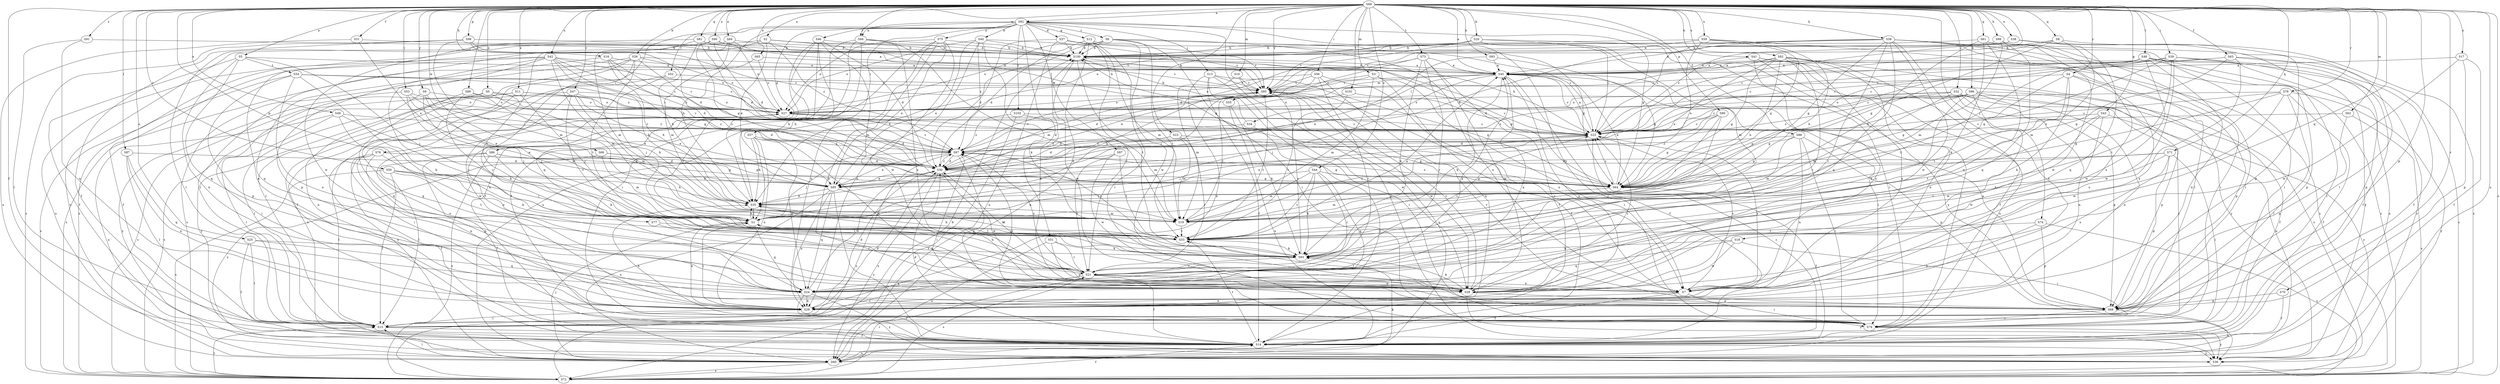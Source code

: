 strict digraph  {
S69;
S92;
S5;
S45;
S26;
S83;
S96;
S20;
S40;
S100;
S32;
S50;
S47;
S22;
S37;
S51;
S30;
S84;
S65;
S38;
S85;
S63;
S88;
S31;
S14;
S43;
S86;
S12;
S64;
S41;
S58;
S16;
S99;
S35;
S39;
S89;
S53;
S56;
S76;
S57;
S79;
S74;
S13;
S1;
S23;
S93;
S48;
S87;
S34;
S15;
S10;
S62;
S3;
S55;
S19;
S2;
S94;
S29;
S0;
S27;
S77;
S98;
S80;
S68;
S81;
S61;
S18;
S71;
S8;
S24;
S78;
S70;
S52;
S46;
S6;
S21;
S82;
S72;
S101;
S73;
S54;
S33;
S25;
S44;
S60;
S95;
S66;
S97;
S28;
S42;
S11;
S59;
S49;
S7;
S90;
S17;
S9;
S4;
S75;
S36;
S91;
S102;
S67;
S69 -> S92  [label=a];
S69 -> S5  [label=a];
S69 -> S45  [label=a];
S69 -> S26  [label=b];
S69 -> S83  [label=b];
S69 -> S96  [label=b];
S69 -> S20  [label=b];
S69 -> S32  [label=c];
S69 -> S50  [label=c];
S69 -> S47  [label=c];
S69 -> S22  [label=c];
S69 -> S84  [label=e];
S69 -> S65  [label=e];
S69 -> S38  [label=e];
S69 -> S63  [label=f];
S69 -> S88  [label=f];
S69 -> S31  [label=f];
S69 -> S14  [label=f];
S69 -> S43  [label=g];
S69 -> S41  [label=h];
S69 -> S58  [label=h];
S69 -> S16  [label=h];
S69 -> S99  [label=h];
S69 -> S39  [label=i];
S69 -> S89  [label=i];
S69 -> S53  [label=i];
S69 -> S56  [label=i];
S69 -> S74  [label=j];
S69 -> S23  [label=k];
S69 -> S48  [label=l];
S69 -> S87  [label=l];
S69 -> S10  [label=m];
S69 -> S62  [label=m];
S69 -> S3  [label=m];
S69 -> S2  [label=n];
S69 -> S94  [label=n];
S69 -> S0  [label=o];
S69 -> S77  [label=p];
S69 -> S98  [label=p];
S69 -> S80  [label=p];
S69 -> S68  [label=p];
S69 -> S81  [label=q];
S69 -> S61  [label=q];
S69 -> S18  [label=q];
S69 -> S71  [label=q];
S69 -> S8  [label=q];
S69 -> S78  [label=r];
S69 -> S70  [label=r];
S69 -> S82  [label=s];
S69 -> S72  [label=s];
S69 -> S101  [label=t];
S69 -> S73  [label=t];
S69 -> S25  [label=u];
S69 -> S44  [label=u];
S69 -> S60  [label=u];
S69 -> S95  [label=v];
S69 -> S66  [label=w];
S69 -> S42  [label=x];
S69 -> S11  [label=x];
S69 -> S59  [label=x];
S69 -> S49  [label=x];
S69 -> S90  [label=y];
S69 -> S17  [label=y];
S69 -> S9  [label=y];
S69 -> S4  [label=y];
S69 -> S91  [label=z];
S92 -> S40  [label=b];
S92 -> S37  [label=d];
S92 -> S51  [label=d];
S92 -> S86  [label=g];
S92 -> S12  [label=g];
S92 -> S64  [label=g];
S92 -> S35  [label=h];
S92 -> S76  [label=i];
S92 -> S57  [label=i];
S92 -> S13  [label=j];
S92 -> S94  [label=n];
S92 -> S52  [label=r];
S92 -> S46  [label=r];
S92 -> S6  [label=r];
S92 -> S97  [label=w];
S92 -> S7  [label=x];
S92 -> S75  [label=y];
S92 -> S36  [label=y];
S92 -> S102  [label=z];
S5 -> S14  [label=f];
S5 -> S1  [label=j];
S5 -> S29  [label=n];
S5 -> S24  [label=q];
S5 -> S54  [label=t];
S5 -> S95  [label=v];
S45 -> S100  [label=b];
S45 -> S22  [label=c];
S45 -> S14  [label=f];
S45 -> S79  [label=i];
S45 -> S1  [label=j];
S45 -> S93  [label=k];
S45 -> S34  [label=l];
S45 -> S55  [label=m];
S45 -> S29  [label=n];
S45 -> S95  [label=v];
S26 -> S45  [label=a];
S26 -> S22  [label=c];
S26 -> S14  [label=f];
S26 -> S15  [label=l];
S26 -> S27  [label=o];
S26 -> S21  [label=r];
S26 -> S72  [label=s];
S26 -> S33  [label=t];
S83 -> S45  [label=a];
S83 -> S85  [label=e];
S83 -> S64  [label=g];
S96 -> S22  [label=c];
S96 -> S14  [label=f];
S96 -> S64  [label=g];
S96 -> S93  [label=k];
S96 -> S29  [label=n];
S96 -> S27  [label=o];
S96 -> S68  [label=p];
S96 -> S28  [label=w];
S96 -> S67  [label=z];
S20 -> S100  [label=b];
S20 -> S22  [label=c];
S20 -> S30  [label=d];
S20 -> S79  [label=i];
S20 -> S19  [label=m];
S20 -> S27  [label=o];
S20 -> S95  [label=v];
S20 -> S36  [label=y];
S40 -> S100  [label=b];
S40 -> S85  [label=e];
S40 -> S93  [label=k];
S40 -> S29  [label=n];
S40 -> S27  [label=o];
S40 -> S95  [label=v];
S40 -> S67  [label=z];
S100 -> S45  [label=a];
S100 -> S64  [label=g];
S100 -> S33  [label=t];
S100 -> S28  [label=w];
S32 -> S64  [label=g];
S32 -> S79  [label=i];
S32 -> S19  [label=m];
S32 -> S29  [label=n];
S32 -> S27  [label=o];
S32 -> S68  [label=p];
S32 -> S60  [label=u];
S32 -> S67  [label=z];
S50 -> S85  [label=e];
S50 -> S35  [label=h];
S50 -> S1  [label=j];
S50 -> S15  [label=l];
S50 -> S72  [label=s];
S50 -> S33  [label=t];
S47 -> S22  [label=c];
S47 -> S85  [label=e];
S47 -> S19  [label=m];
S47 -> S27  [label=o];
S47 -> S72  [label=s];
S47 -> S33  [label=t];
S47 -> S28  [label=w];
S22 -> S45  [label=a];
S22 -> S100  [label=b];
S22 -> S1  [label=j];
S22 -> S7  [label=x];
S22 -> S67  [label=z];
S37 -> S100  [label=b];
S37 -> S22  [label=c];
S37 -> S30  [label=d];
S37 -> S19  [label=m];
S37 -> S60  [label=u];
S37 -> S95  [label=v];
S51 -> S93  [label=k];
S51 -> S68  [label=p];
S51 -> S21  [label=r];
S51 -> S60  [label=u];
S30 -> S85  [label=e];
S30 -> S64  [label=g];
S30 -> S60  [label=u];
S30 -> S28  [label=w];
S30 -> S67  [label=z];
S84 -> S100  [label=b];
S84 -> S22  [label=c];
S84 -> S15  [label=l];
S84 -> S19  [label=m];
S84 -> S72  [label=s];
S65 -> S45  [label=a];
S65 -> S27  [label=o];
S65 -> S72  [label=s];
S38 -> S45  [label=a];
S38 -> S100  [label=b];
S38 -> S22  [label=c];
S38 -> S15  [label=l];
S38 -> S68  [label=p];
S38 -> S24  [label=q];
S85 -> S35  [label=h];
S85 -> S93  [label=k];
S85 -> S29  [label=n];
S85 -> S24  [label=q];
S85 -> S60  [label=u];
S85 -> S36  [label=y];
S63 -> S45  [label=a];
S63 -> S22  [label=c];
S63 -> S14  [label=f];
S63 -> S64  [label=g];
S63 -> S72  [label=s];
S63 -> S7  [label=x];
S88 -> S64  [label=g];
S88 -> S79  [label=i];
S88 -> S19  [label=m];
S88 -> S29  [label=n];
S88 -> S68  [label=p];
S88 -> S67  [label=z];
S31 -> S100  [label=b];
S31 -> S85  [label=e];
S31 -> S60  [label=u];
S14 -> S22  [label=c];
S14 -> S30  [label=d];
S14 -> S33  [label=t];
S14 -> S60  [label=u];
S14 -> S36  [label=y];
S43 -> S22  [label=c];
S43 -> S93  [label=k];
S43 -> S33  [label=t];
S43 -> S28  [label=w];
S43 -> S36  [label=y];
S86 -> S30  [label=d];
S86 -> S14  [label=f];
S86 -> S64  [label=g];
S86 -> S93  [label=k];
S86 -> S15  [label=l];
S86 -> S72  [label=s];
S12 -> S100  [label=b];
S12 -> S30  [label=d];
S12 -> S79  [label=i];
S12 -> S21  [label=r];
S12 -> S60  [label=u];
S12 -> S28  [label=w];
S64 -> S45  [label=a];
S64 -> S22  [label=c];
S64 -> S14  [label=f];
S64 -> S19  [label=m];
S64 -> S67  [label=z];
S41 -> S45  [label=a];
S41 -> S79  [label=i];
S41 -> S72  [label=s];
S41 -> S60  [label=u];
S41 -> S7  [label=x];
S58 -> S100  [label=b];
S58 -> S22  [label=c];
S58 -> S30  [label=d];
S58 -> S64  [label=g];
S58 -> S79  [label=i];
S58 -> S15  [label=l];
S58 -> S29  [label=n];
S58 -> S24  [label=q];
S58 -> S21  [label=r];
S58 -> S72  [label=s];
S58 -> S28  [label=w];
S16 -> S45  [label=a];
S16 -> S22  [label=c];
S16 -> S30  [label=d];
S16 -> S35  [label=h];
S16 -> S24  [label=q];
S99 -> S100  [label=b];
S99 -> S15  [label=l];
S99 -> S19  [label=m];
S99 -> S24  [label=q];
S99 -> S28  [label=w];
S99 -> S7  [label=x];
S35 -> S1  [label=j];
S35 -> S19  [label=m];
S39 -> S45  [label=a];
S39 -> S22  [label=c];
S39 -> S14  [label=f];
S39 -> S64  [label=g];
S39 -> S68  [label=p];
S39 -> S33  [label=t];
S39 -> S28  [label=w];
S39 -> S67  [label=z];
S89 -> S35  [label=h];
S89 -> S93  [label=k];
S89 -> S27  [label=o];
S89 -> S24  [label=q];
S53 -> S30  [label=d];
S53 -> S85  [label=e];
S53 -> S79  [label=i];
S53 -> S1  [label=j];
S53 -> S27  [label=o];
S56 -> S35  [label=h];
S56 -> S29  [label=n];
S56 -> S27  [label=o];
S56 -> S21  [label=r];
S56 -> S95  [label=v];
S56 -> S7  [label=x];
S76 -> S30  [label=d];
S76 -> S14  [label=f];
S76 -> S93  [label=k];
S76 -> S15  [label=l];
S76 -> S29  [label=n];
S76 -> S68  [label=p];
S57 -> S35  [label=h];
S57 -> S1  [label=j];
S57 -> S29  [label=n];
S57 -> S24  [label=q];
S57 -> S28  [label=w];
S57 -> S67  [label=z];
S79 -> S35  [label=h];
S79 -> S36  [label=y];
S74 -> S29  [label=n];
S74 -> S68  [label=p];
S74 -> S72  [label=s];
S74 -> S33  [label=t];
S13 -> S14  [label=f];
S13 -> S64  [label=g];
S13 -> S79  [label=i];
S13 -> S29  [label=n];
S13 -> S95  [label=v];
S13 -> S28  [label=w];
S1 -> S35  [label=h];
S1 -> S29  [label=n];
S1 -> S24  [label=q];
S1 -> S33  [label=t];
S23 -> S30  [label=d];
S23 -> S64  [label=g];
S23 -> S19  [label=m];
S23 -> S21  [label=r];
S23 -> S67  [label=z];
S93 -> S22  [label=c];
S93 -> S21  [label=r];
S93 -> S95  [label=v];
S48 -> S45  [label=a];
S48 -> S22  [label=c];
S48 -> S79  [label=i];
S48 -> S29  [label=n];
S48 -> S27  [label=o];
S48 -> S68  [label=p];
S48 -> S33  [label=t];
S48 -> S60  [label=u];
S48 -> S28  [label=w];
S48 -> S36  [label=y];
S87 -> S30  [label=d];
S87 -> S15  [label=l];
S87 -> S29  [label=n];
S87 -> S24  [label=q];
S34 -> S100  [label=b];
S34 -> S30  [label=d];
S34 -> S14  [label=f];
S15 -> S30  [label=d];
S15 -> S14  [label=f];
S10 -> S19  [label=m];
S10 -> S60  [label=u];
S10 -> S95  [label=v];
S62 -> S22  [label=c];
S62 -> S68  [label=p];
S62 -> S72  [label=s];
S3 -> S30  [label=d];
S3 -> S14  [label=f];
S3 -> S79  [label=i];
S3 -> S19  [label=m];
S3 -> S95  [label=v];
S55 -> S100  [label=b];
S55 -> S93  [label=k];
S55 -> S60  [label=u];
S19 -> S22  [label=c];
S19 -> S33  [label=t];
S19 -> S95  [label=v];
S2 -> S100  [label=b];
S2 -> S85  [label=e];
S2 -> S64  [label=g];
S2 -> S33  [label=t];
S2 -> S60  [label=u];
S2 -> S95  [label=v];
S2 -> S67  [label=z];
S94 -> S100  [label=b];
S94 -> S14  [label=f];
S94 -> S35  [label=h];
S94 -> S79  [label=i];
S94 -> S19  [label=m];
S94 -> S7  [label=x];
S29 -> S30  [label=d];
S29 -> S1  [label=j];
S29 -> S15  [label=l];
S29 -> S27  [label=o];
S0 -> S85  [label=e];
S0 -> S29  [label=n];
S0 -> S27  [label=o];
S0 -> S36  [label=y];
S0 -> S67  [label=z];
S27 -> S22  [label=c];
S27 -> S30  [label=d];
S27 -> S79  [label=i];
S27 -> S60  [label=u];
S27 -> S67  [label=z];
S77 -> S21  [label=r];
S77 -> S33  [label=t];
S98 -> S100  [label=b];
S98 -> S22  [label=c];
S98 -> S30  [label=d];
S98 -> S14  [label=f];
S98 -> S19  [label=m];
S98 -> S72  [label=s];
S80 -> S22  [label=c];
S80 -> S30  [label=d];
S80 -> S64  [label=g];
S80 -> S1  [label=j];
S80 -> S21  [label=r];
S68 -> S45  [label=a];
S68 -> S79  [label=i];
S68 -> S60  [label=u];
S68 -> S95  [label=v];
S68 -> S67  [label=z];
S81 -> S45  [label=a];
S81 -> S100  [label=b];
S81 -> S30  [label=d];
S81 -> S35  [label=h];
S81 -> S19  [label=m];
S81 -> S28  [label=w];
S61 -> S100  [label=b];
S61 -> S35  [label=h];
S61 -> S79  [label=i];
S61 -> S93  [label=k];
S61 -> S24  [label=q];
S61 -> S36  [label=y];
S18 -> S79  [label=i];
S18 -> S93  [label=k];
S18 -> S24  [label=q];
S18 -> S28  [label=w];
S71 -> S30  [label=d];
S71 -> S85  [label=e];
S71 -> S79  [label=i];
S71 -> S68  [label=p];
S71 -> S33  [label=t];
S71 -> S7  [label=x];
S8 -> S100  [label=b];
S8 -> S22  [label=c];
S8 -> S64  [label=g];
S8 -> S19  [label=m];
S8 -> S72  [label=s];
S24 -> S45  [label=a];
S24 -> S30  [label=d];
S24 -> S14  [label=f];
S24 -> S29  [label=n];
S24 -> S36  [label=y];
S78 -> S22  [label=c];
S78 -> S14  [label=f];
S78 -> S64  [label=g];
S78 -> S15  [label=l];
S78 -> S27  [label=o];
S78 -> S28  [label=w];
S78 -> S36  [label=y];
S70 -> S14  [label=f];
S70 -> S68  [label=p];
S52 -> S1  [label=j];
S52 -> S60  [label=u];
S52 -> S95  [label=v];
S46 -> S100  [label=b];
S46 -> S30  [label=d];
S46 -> S14  [label=f];
S46 -> S35  [label=h];
S46 -> S19  [label=m];
S46 -> S24  [label=q];
S46 -> S21  [label=r];
S6 -> S100  [label=b];
S6 -> S64  [label=g];
S6 -> S35  [label=h];
S6 -> S79  [label=i];
S6 -> S27  [label=o];
S6 -> S33  [label=t];
S6 -> S7  [label=x];
S21 -> S45  [label=a];
S21 -> S30  [label=d];
S21 -> S14  [label=f];
S21 -> S35  [label=h];
S21 -> S15  [label=l];
S21 -> S24  [label=q];
S21 -> S72  [label=s];
S21 -> S28  [label=w];
S21 -> S7  [label=x];
S21 -> S67  [label=z];
S82 -> S45  [label=a];
S82 -> S30  [label=d];
S82 -> S85  [label=e];
S82 -> S14  [label=f];
S82 -> S64  [label=g];
S82 -> S35  [label=h];
S82 -> S29  [label=n];
S82 -> S21  [label=r];
S82 -> S7  [label=x];
S82 -> S36  [label=y];
S72 -> S100  [label=b];
S72 -> S14  [label=f];
S72 -> S15  [label=l];
S72 -> S21  [label=r];
S101 -> S22  [label=c];
S101 -> S27  [label=o];
S101 -> S33  [label=t];
S73 -> S45  [label=a];
S73 -> S85  [label=e];
S73 -> S14  [label=f];
S73 -> S1  [label=j];
S73 -> S93  [label=k];
S73 -> S21  [label=r];
S73 -> S28  [label=w];
S54 -> S22  [label=c];
S54 -> S93  [label=k];
S54 -> S27  [label=o];
S54 -> S68  [label=p];
S54 -> S72  [label=s];
S54 -> S95  [label=v];
S54 -> S7  [label=x];
S33 -> S45  [label=a];
S33 -> S35  [label=h];
S33 -> S1  [label=j];
S33 -> S93  [label=k];
S33 -> S67  [label=z];
S25 -> S14  [label=f];
S25 -> S93  [label=k];
S25 -> S15  [label=l];
S25 -> S24  [label=q];
S44 -> S64  [label=g];
S44 -> S1  [label=j];
S44 -> S93  [label=k];
S44 -> S19  [label=m];
S44 -> S24  [label=q];
S44 -> S21  [label=r];
S44 -> S33  [label=t];
S60 -> S1  [label=j];
S60 -> S93  [label=k];
S60 -> S15  [label=l];
S60 -> S72  [label=s];
S95 -> S27  [label=o];
S95 -> S33  [label=t];
S95 -> S28  [label=w];
S66 -> S30  [label=d];
S66 -> S64  [label=g];
S66 -> S19  [label=m];
S66 -> S36  [label=y];
S97 -> S30  [label=d];
S97 -> S21  [label=r];
S97 -> S33  [label=t];
S97 -> S28  [label=w];
S28 -> S100  [label=b];
S28 -> S22  [label=c];
S28 -> S93  [label=k];
S28 -> S68  [label=p];
S28 -> S33  [label=t];
S28 -> S95  [label=v];
S28 -> S36  [label=y];
S42 -> S45  [label=a];
S42 -> S14  [label=f];
S42 -> S64  [label=g];
S42 -> S35  [label=h];
S42 -> S19  [label=m];
S42 -> S27  [label=o];
S42 -> S68  [label=p];
S42 -> S21  [label=r];
S42 -> S60  [label=u];
S42 -> S67  [label=z];
S11 -> S1  [label=j];
S11 -> S27  [label=o];
S11 -> S24  [label=q];
S11 -> S72  [label=s];
S11 -> S36  [label=y];
S11 -> S67  [label=z];
S59 -> S100  [label=b];
S59 -> S85  [label=e];
S59 -> S64  [label=g];
S59 -> S35  [label=h];
S59 -> S72  [label=s];
S59 -> S95  [label=v];
S49 -> S22  [label=c];
S49 -> S85  [label=e];
S49 -> S93  [label=k];
S49 -> S15  [label=l];
S49 -> S60  [label=u];
S7 -> S22  [label=c];
S7 -> S14  [label=f];
S7 -> S79  [label=i];
S7 -> S29  [label=n];
S7 -> S27  [label=o];
S7 -> S95  [label=v];
S90 -> S45  [label=a];
S90 -> S100  [label=b];
S90 -> S30  [label=d];
S90 -> S64  [label=g];
S90 -> S15  [label=l];
S90 -> S29  [label=n];
S90 -> S27  [label=o];
S17 -> S45  [label=a];
S17 -> S14  [label=f];
S17 -> S68  [label=p];
S17 -> S28  [label=w];
S9 -> S1  [label=j];
S9 -> S15  [label=l];
S9 -> S19  [label=m];
S9 -> S27  [label=o];
S9 -> S67  [label=z];
S4 -> S64  [label=g];
S4 -> S93  [label=k];
S4 -> S68  [label=p];
S4 -> S33  [label=t];
S4 -> S95  [label=v];
S4 -> S7  [label=x];
S75 -> S100  [label=b];
S75 -> S85  [label=e];
S75 -> S29  [label=n];
S75 -> S27  [label=o];
S75 -> S68  [label=p];
S75 -> S60  [label=u];
S75 -> S28  [label=w];
S91 -> S100  [label=b];
S91 -> S15  [label=l];
S91 -> S29  [label=n];
S102 -> S22  [label=c];
S102 -> S19  [label=m];
S102 -> S72  [label=s];
S102 -> S67  [label=z];
S67 -> S30  [label=d];
S67 -> S85  [label=e];
S67 -> S64  [label=g];
S67 -> S79  [label=i];
S67 -> S1  [label=j];
S67 -> S68  [label=p];
S67 -> S72  [label=s];
S67 -> S95  [label=v];
}
